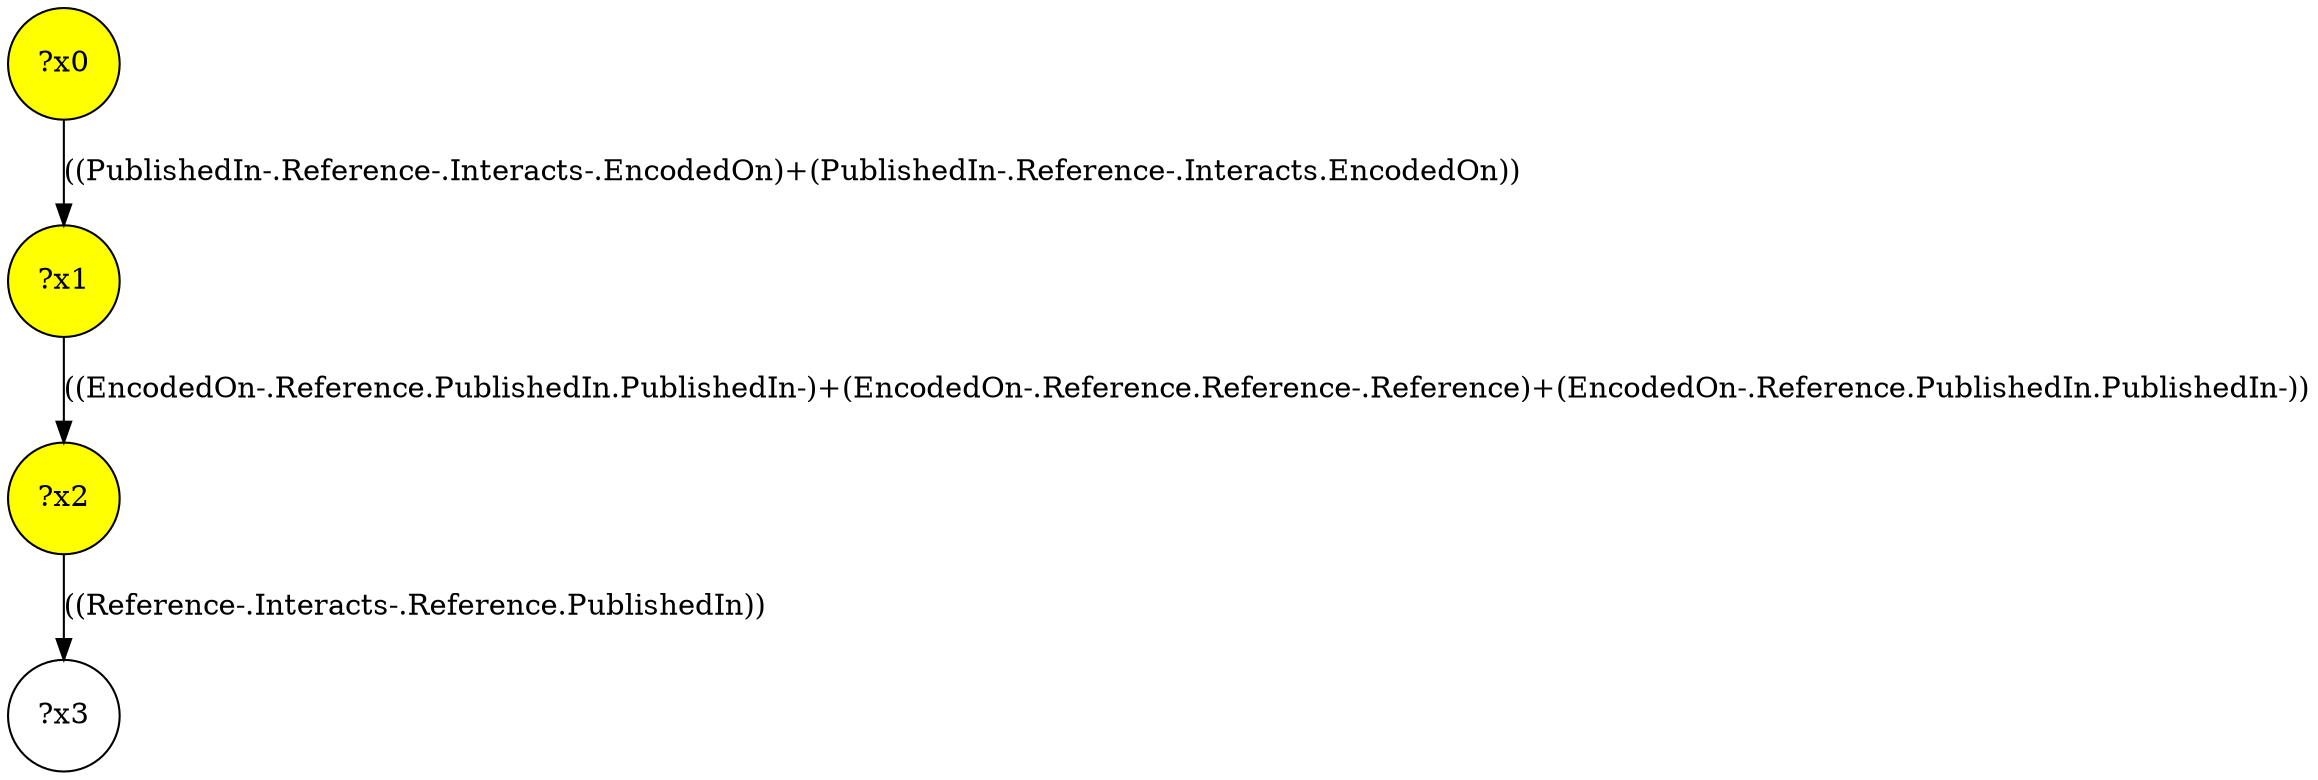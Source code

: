 digraph g {
	x2 [fillcolor="yellow", style="filled," shape=circle, label="?x2"];
	x1 [fillcolor="yellow", style="filled," shape=circle, label="?x1"];
	x0 [fillcolor="yellow", style="filled," shape=circle, label="?x0"];
	x0 -> x1 [label="((PublishedIn-.Reference-.Interacts-.EncodedOn)+(PublishedIn-.Reference-.Interacts.EncodedOn))"];
	x1 -> x2 [label="((EncodedOn-.Reference.PublishedIn.PublishedIn-)+(EncodedOn-.Reference.Reference-.Reference)+(EncodedOn-.Reference.PublishedIn.PublishedIn-))"];
	x3 [shape=circle, label="?x3"];
	x2 -> x3 [label="((Reference-.Interacts-.Reference.PublishedIn))"];
}
